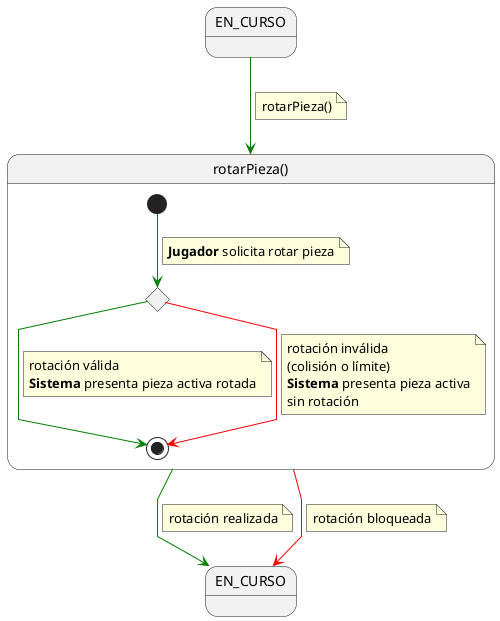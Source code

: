 @startuml rotarPieza

skinparam linetype polyline

EN_CURSO -[#green]-> rotarPieza
note on link
rotarPieza()
end note

state rotarPieza as "rotarPieza()" {

    state c1 <<choice>>

    [*] -[#green]-> c1
    note on link
    <b>Jugador</b> solicita rotar pieza
    end note

    c1 -[#green]-> [*]
    note on link
    rotación válida
    <b>Sistema</b> presenta pieza activa rotada
    end note

    c1 -[#red]-> [*]
    note on link
    rotación inválida
    (colisión o límite)
    <b>Sistema</b> presenta pieza activa
    sin rotación
    end note
}

state EN_CURSO_2 as "EN_CURSO"

rotarPieza -[#green]-> EN_CURSO_2
note on link
rotación realizada
end note

rotarPieza -[#red]-> EN_CURSO_2
note on link
rotación bloqueada
end note

@enduml
